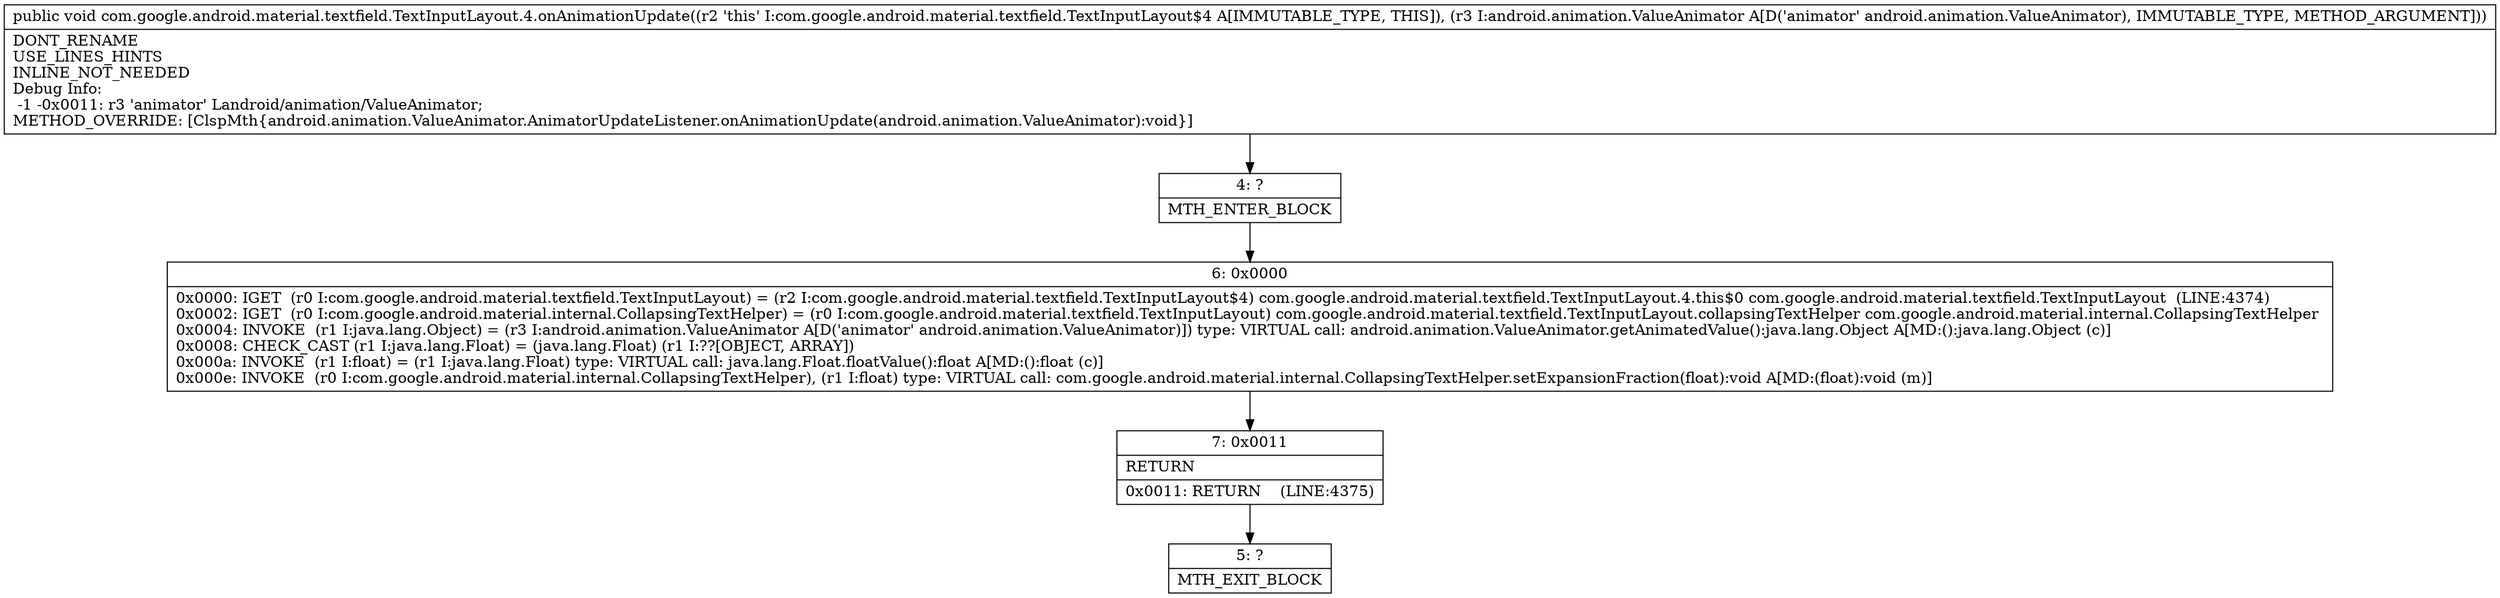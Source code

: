 digraph "CFG forcom.google.android.material.textfield.TextInputLayout.4.onAnimationUpdate(Landroid\/animation\/ValueAnimator;)V" {
Node_4 [shape=record,label="{4\:\ ?|MTH_ENTER_BLOCK\l}"];
Node_6 [shape=record,label="{6\:\ 0x0000|0x0000: IGET  (r0 I:com.google.android.material.textfield.TextInputLayout) = (r2 I:com.google.android.material.textfield.TextInputLayout$4) com.google.android.material.textfield.TextInputLayout.4.this$0 com.google.android.material.textfield.TextInputLayout  (LINE:4374)\l0x0002: IGET  (r0 I:com.google.android.material.internal.CollapsingTextHelper) = (r0 I:com.google.android.material.textfield.TextInputLayout) com.google.android.material.textfield.TextInputLayout.collapsingTextHelper com.google.android.material.internal.CollapsingTextHelper \l0x0004: INVOKE  (r1 I:java.lang.Object) = (r3 I:android.animation.ValueAnimator A[D('animator' android.animation.ValueAnimator)]) type: VIRTUAL call: android.animation.ValueAnimator.getAnimatedValue():java.lang.Object A[MD:():java.lang.Object (c)]\l0x0008: CHECK_CAST (r1 I:java.lang.Float) = (java.lang.Float) (r1 I:??[OBJECT, ARRAY]) \l0x000a: INVOKE  (r1 I:float) = (r1 I:java.lang.Float) type: VIRTUAL call: java.lang.Float.floatValue():float A[MD:():float (c)]\l0x000e: INVOKE  (r0 I:com.google.android.material.internal.CollapsingTextHelper), (r1 I:float) type: VIRTUAL call: com.google.android.material.internal.CollapsingTextHelper.setExpansionFraction(float):void A[MD:(float):void (m)]\l}"];
Node_7 [shape=record,label="{7\:\ 0x0011|RETURN\l|0x0011: RETURN    (LINE:4375)\l}"];
Node_5 [shape=record,label="{5\:\ ?|MTH_EXIT_BLOCK\l}"];
MethodNode[shape=record,label="{public void com.google.android.material.textfield.TextInputLayout.4.onAnimationUpdate((r2 'this' I:com.google.android.material.textfield.TextInputLayout$4 A[IMMUTABLE_TYPE, THIS]), (r3 I:android.animation.ValueAnimator A[D('animator' android.animation.ValueAnimator), IMMUTABLE_TYPE, METHOD_ARGUMENT]))  | DONT_RENAME\lUSE_LINES_HINTS\lINLINE_NOT_NEEDED\lDebug Info:\l  \-1 \-0x0011: r3 'animator' Landroid\/animation\/ValueAnimator;\lMETHOD_OVERRIDE: [ClspMth\{android.animation.ValueAnimator.AnimatorUpdateListener.onAnimationUpdate(android.animation.ValueAnimator):void\}]\l}"];
MethodNode -> Node_4;Node_4 -> Node_6;
Node_6 -> Node_7;
Node_7 -> Node_5;
}

